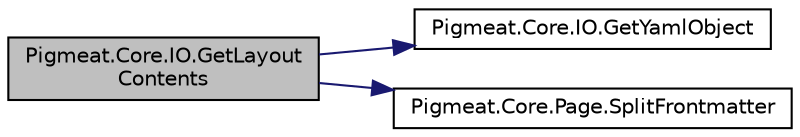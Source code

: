 digraph "Pigmeat.Core.IO.GetLayoutContents"
{
 // LATEX_PDF_SIZE
  edge [fontname="Helvetica",fontsize="10",labelfontname="Helvetica",labelfontsize="10"];
  node [fontname="Helvetica",fontsize="10",shape=record];
  rankdir="LR";
  Node1 [label="Pigmeat.Core.IO.GetLayout\lContents",height=0.2,width=0.4,color="black", fillcolor="grey75", style="filled", fontcolor="black",tooltip="Get the contents of Layouts recursively"];
  Node1 -> Node2 [color="midnightblue",fontsize="10",style="solid",fontname="Helvetica"];
  Node2 [label="Pigmeat.Core.IO.GetYamlObject",height=0.2,width=0.4,color="black", fillcolor="white", style="filled",URL="$class_pigmeat_1_1_core_1_1_i_o.html#a65785eb7263115da1c592b06597727f5",tooltip="Convert YAML data into JObject"];
  Node1 -> Node3 [color="midnightblue",fontsize="10",style="solid",fontname="Helvetica"];
  Node3 [label="Pigmeat.Core.Page.SplitFrontmatter",height=0.2,width=0.4,color="black", fillcolor="white", style="filled",URL="$class_pigmeat_1_1_core_1_1_page.html#a207a9e1808ba2992377c1dfadf6ef84a",tooltip="Gets the YAML of the frontmatter for a given page"];
}
